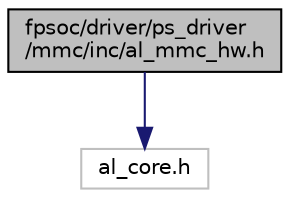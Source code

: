 digraph "fpsoc/driver/ps_driver/mmc/inc/al_mmc_hw.h"
{
  edge [fontname="Helvetica",fontsize="10",labelfontname="Helvetica",labelfontsize="10"];
  node [fontname="Helvetica",fontsize="10",shape=record];
  Node0 [label="fpsoc/driver/ps_driver\l/mmc/inc/al_mmc_hw.h",height=0.2,width=0.4,color="black", fillcolor="grey75", style="filled", fontcolor="black"];
  Node0 -> Node1 [color="midnightblue",fontsize="10",style="solid",fontname="Helvetica"];
  Node1 [label="al_core.h",height=0.2,width=0.4,color="grey75", fillcolor="white", style="filled"];
}
